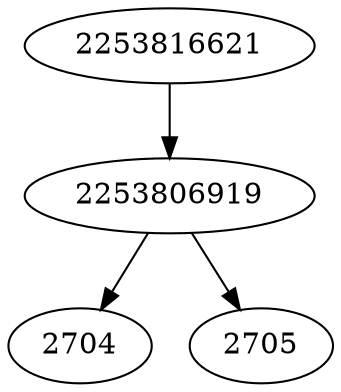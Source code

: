 strict digraph  {
2704;
2705;
2253816621;
2253806919;
2253816621 -> 2253806919;
2253806919 -> 2704;
2253806919 -> 2705;
}
